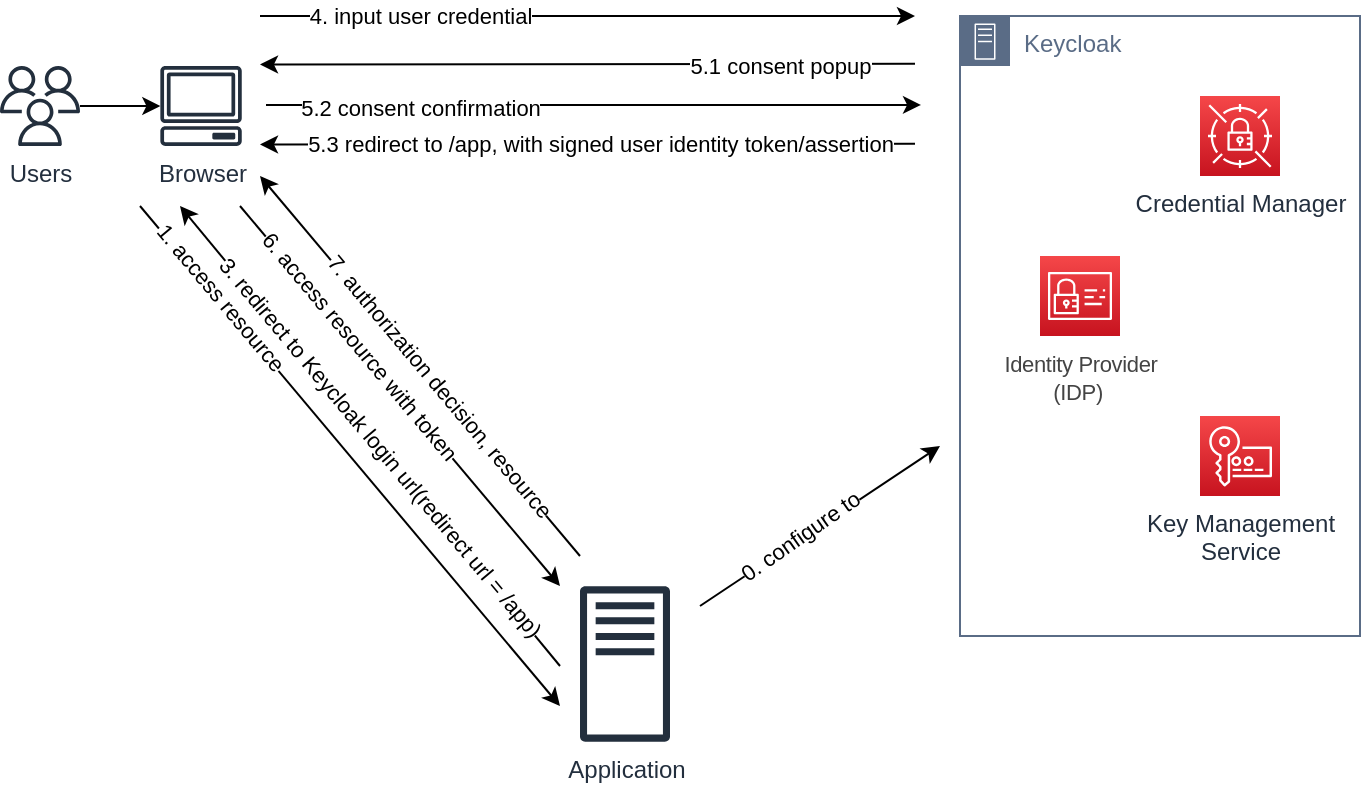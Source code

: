 <mxfile>
    <diagram id="ZqdApG_Bq5CtReRkWxIm" name="Page-1">
        <mxGraphModel dx="906" dy="513" grid="1" gridSize="10" guides="1" tooltips="1" connect="1" arrows="1" fold="1" page="1" pageScale="1" pageWidth="827" pageHeight="1169" math="0" shadow="0">
            <root>
                <mxCell id="0"/>
                <mxCell id="1" parent="0"/>
                <mxCell id="15" style="edgeStyle=none;html=1;" edge="1" parent="1" source="3" target="4">
                    <mxGeometry relative="1" as="geometry"/>
                </mxCell>
                <mxCell id="3" value="Users" style="sketch=0;outlineConnect=0;fontColor=#232F3E;gradientColor=none;fillColor=#232F3D;strokeColor=none;dashed=0;verticalLabelPosition=bottom;verticalAlign=top;align=center;html=1;fontSize=12;fontStyle=0;aspect=fixed;pointerEvents=1;shape=mxgraph.aws4.users;" vertex="1" parent="1">
                    <mxGeometry x="40" y="210" width="40" height="40" as="geometry"/>
                </mxCell>
                <mxCell id="16" style="edgeStyle=none;html=1;" edge="1" parent="1">
                    <mxGeometry relative="1" as="geometry">
                        <mxPoint x="110" y="280" as="sourcePoint"/>
                        <mxPoint x="320" y="530" as="targetPoint"/>
                    </mxGeometry>
                </mxCell>
                <mxCell id="17" value="1. access resource" style="edgeLabel;html=1;align=center;verticalAlign=middle;resizable=0;points=[];rotation=50;" vertex="1" connectable="0" parent="16">
                    <mxGeometry x="-0.355" y="1" relative="1" as="geometry">
                        <mxPoint x="-29" y="-35" as="offset"/>
                    </mxGeometry>
                </mxCell>
                <mxCell id="19" style="edgeStyle=none;html=1;" edge="1" parent="1">
                    <mxGeometry relative="1" as="geometry">
                        <mxPoint x="170" y="185" as="sourcePoint"/>
                        <mxPoint x="497.5" y="185" as="targetPoint"/>
                    </mxGeometry>
                </mxCell>
                <mxCell id="20" value="4. input user credential" style="edgeLabel;html=1;align=center;verticalAlign=middle;resizable=0;points=[];" vertex="1" connectable="0" parent="19">
                    <mxGeometry x="-0.614" relative="1" as="geometry">
                        <mxPoint x="17" as="offset"/>
                    </mxGeometry>
                </mxCell>
                <mxCell id="27" style="edgeStyle=none;html=1;startArrow=none;startFill=0;endArrow=classic;endFill=1;" edge="1" parent="1">
                    <mxGeometry relative="1" as="geometry">
                        <mxPoint x="160" y="280" as="sourcePoint"/>
                        <mxPoint x="320" y="470" as="targetPoint"/>
                    </mxGeometry>
                </mxCell>
                <mxCell id="28" value="6. access resource with token" style="edgeLabel;html=1;align=center;verticalAlign=middle;resizable=0;points=[];rotation=50;" vertex="1" connectable="0" parent="27">
                    <mxGeometry x="-0.339" y="-1" relative="1" as="geometry">
                        <mxPoint x="8" y="6" as="offset"/>
                    </mxGeometry>
                </mxCell>
                <mxCell id="4" value="Browser" style="sketch=0;outlineConnect=0;fontColor=#232F3E;gradientColor=none;fillColor=#232F3D;strokeColor=none;dashed=0;verticalLabelPosition=bottom;verticalAlign=top;align=center;html=1;fontSize=12;fontStyle=0;aspect=fixed;pointerEvents=1;shape=mxgraph.aws4.client;" vertex="1" parent="1">
                    <mxGeometry x="120" y="210" width="41.05" height="40" as="geometry"/>
                </mxCell>
                <mxCell id="14" style="edgeStyle=none;html=1;" edge="1" parent="1">
                    <mxGeometry relative="1" as="geometry">
                        <mxPoint x="390" y="480" as="sourcePoint"/>
                        <mxPoint x="510" y="400" as="targetPoint"/>
                    </mxGeometry>
                </mxCell>
                <mxCell id="18" value="0. configure to" style="edgeLabel;html=1;align=center;verticalAlign=middle;resizable=0;points=[];rotation=325;" vertex="1" connectable="0" parent="14">
                    <mxGeometry x="0.091" y="-1" relative="1" as="geometry">
                        <mxPoint x="-16" y="8" as="offset"/>
                    </mxGeometry>
                </mxCell>
                <mxCell id="23" style="edgeStyle=none;html=1;" edge="1" parent="1">
                    <mxGeometry relative="1" as="geometry">
                        <mxPoint x="130" y="280" as="targetPoint"/>
                        <mxPoint x="320" y="510" as="sourcePoint"/>
                    </mxGeometry>
                </mxCell>
                <mxCell id="24" value="3. redirect to Keycloak login url(redirect url = /app)" style="edgeLabel;html=1;align=center;verticalAlign=middle;resizable=0;points=[];rotation=50;" vertex="1" connectable="0" parent="23">
                    <mxGeometry x="0.159" y="-1" relative="1" as="geometry">
                        <mxPoint x="19" y="24" as="offset"/>
                    </mxGeometry>
                </mxCell>
                <mxCell id="5" value="Application" style="sketch=0;outlineConnect=0;fontColor=#232F3E;gradientColor=none;fillColor=#232F3D;strokeColor=none;dashed=0;verticalLabelPosition=bottom;verticalAlign=top;align=center;html=1;fontSize=12;fontStyle=0;aspect=fixed;pointerEvents=1;shape=mxgraph.aws4.traditional_server;" vertex="1" parent="1">
                    <mxGeometry x="330" y="470" width="45" height="78" as="geometry"/>
                </mxCell>
                <mxCell id="7" value="Keycloak" style="points=[[0,0],[0.25,0],[0.5,0],[0.75,0],[1,0],[1,0.25],[1,0.5],[1,0.75],[1,1],[0.75,1],[0.5,1],[0.25,1],[0,1],[0,0.75],[0,0.5],[0,0.25]];outlineConnect=0;gradientColor=none;html=1;whiteSpace=wrap;fontSize=12;fontStyle=0;container=1;pointerEvents=0;collapsible=0;recursiveResize=0;shape=mxgraph.aws4.group;grIcon=mxgraph.aws4.group_on_premise;strokeColor=#5A6C86;fillColor=none;verticalAlign=top;align=left;spacingLeft=30;fontColor=#5A6C86;dashed=0;" vertex="1" parent="1">
                    <mxGeometry x="520" y="185" width="200" height="310" as="geometry"/>
                </mxCell>
                <mxCell id="8" value="Credential Manager" style="sketch=0;points=[[0,0,0],[0.25,0,0],[0.5,0,0],[0.75,0,0],[1,0,0],[0,1,0],[0.25,1,0],[0.5,1,0],[0.75,1,0],[1,1,0],[0,0.25,0],[0,0.5,0],[0,0.75,0],[1,0.25,0],[1,0.5,0],[1,0.75,0]];outlineConnect=0;fontColor=#232F3E;gradientColor=#F54749;gradientDirection=north;fillColor=#C7131F;strokeColor=#ffffff;dashed=0;verticalLabelPosition=bottom;verticalAlign=top;align=center;html=1;fontSize=12;fontStyle=0;aspect=fixed;shape=mxgraph.aws4.resourceIcon;resIcon=mxgraph.aws4.secrets_manager;" vertex="1" parent="7">
                    <mxGeometry x="120" y="40" width="40" height="40" as="geometry"/>
                </mxCell>
                <mxCell id="9" value="Key Management&lt;br&gt;Service" style="sketch=0;points=[[0,0,0],[0.25,0,0],[0.5,0,0],[0.75,0,0],[1,0,0],[0,1,0],[0.25,1,0],[0.5,1,0],[0.75,1,0],[1,1,0],[0,0.25,0],[0,0.5,0],[0,0.75,0],[1,0.25,0],[1,0.5,0],[1,0.75,0]];outlineConnect=0;fontColor=#232F3E;gradientColor=#F54749;gradientDirection=north;fillColor=#C7131F;strokeColor=#ffffff;dashed=0;verticalLabelPosition=bottom;verticalAlign=top;align=center;html=1;fontSize=12;fontStyle=0;aspect=fixed;shape=mxgraph.aws4.resourceIcon;resIcon=mxgraph.aws4.key_management_service;" vertex="1" parent="7">
                    <mxGeometry x="120" y="200" width="40" height="40" as="geometry"/>
                </mxCell>
                <mxCell id="10" value="&lt;span style=&quot;color: rgb(68, 68, 68); letter-spacing: -0.17px; text-align: start; background-color: rgb(255, 255, 255);&quot;&gt;&lt;font style=&quot;font-size: 11px;&quot;&gt;Identity Provider &lt;br&gt;(IDP)&amp;nbsp;&lt;/font&gt;&lt;/span&gt;" style="sketch=0;points=[[0,0,0],[0.25,0,0],[0.5,0,0],[0.75,0,0],[1,0,0],[0,1,0],[0.25,1,0],[0.5,1,0],[0.75,1,0],[1,1,0],[0,0.25,0],[0,0.5,0],[0,0.75,0],[1,0.25,0],[1,0.5,0],[1,0.75,0]];outlineConnect=0;fontColor=#232F3E;gradientColor=#F54749;gradientDirection=north;fillColor=#C7131F;strokeColor=#ffffff;dashed=0;verticalLabelPosition=bottom;verticalAlign=top;align=center;html=1;fontSize=12;fontStyle=0;aspect=fixed;shape=mxgraph.aws4.resourceIcon;resIcon=mxgraph.aws4.identity_and_access_management;" vertex="1" parent="7">
                    <mxGeometry x="40" y="120" width="40" height="40" as="geometry"/>
                </mxCell>
                <mxCell id="25" style="edgeStyle=none;html=1;endArrow=none;endFill=0;startArrow=classic;startFill=1;" edge="1" parent="1">
                    <mxGeometry relative="1" as="geometry">
                        <mxPoint x="170" y="249.22" as="sourcePoint"/>
                        <mxPoint x="497.5" y="248.89" as="targetPoint"/>
                    </mxGeometry>
                </mxCell>
                <mxCell id="26" value="5.3&amp;nbsp;redirect to /app, with signed user identity token/assertion" style="edgeLabel;html=1;align=center;verticalAlign=middle;resizable=0;points=[];" vertex="1" connectable="0" parent="25">
                    <mxGeometry x="-0.614" relative="1" as="geometry">
                        <mxPoint x="107" as="offset"/>
                    </mxGeometry>
                </mxCell>
                <mxCell id="29" style="edgeStyle=none;html=1;startArrow=classic;startFill=1;endArrow=none;endFill=0;" edge="1" parent="1">
                    <mxGeometry relative="1" as="geometry">
                        <mxPoint x="170" y="265" as="sourcePoint"/>
                        <mxPoint x="330" y="455" as="targetPoint"/>
                    </mxGeometry>
                </mxCell>
                <mxCell id="30" value="7. authorization decision, resource" style="edgeLabel;html=1;align=center;verticalAlign=middle;resizable=0;points=[];rotation=50;" vertex="1" connectable="0" parent="29">
                    <mxGeometry x="-0.339" y="-1" relative="1" as="geometry">
                        <mxPoint x="38" y="41" as="offset"/>
                    </mxGeometry>
                </mxCell>
                <mxCell id="31" style="edgeStyle=none;html=1;endArrow=none;endFill=0;startArrow=classic;startFill=1;" edge="1" parent="1">
                    <mxGeometry relative="1" as="geometry">
                        <mxPoint x="170" y="209.22" as="sourcePoint"/>
                        <mxPoint x="497.5" y="208.89" as="targetPoint"/>
                    </mxGeometry>
                </mxCell>
                <mxCell id="32" value="5.1 consent popup" style="edgeLabel;html=1;align=center;verticalAlign=middle;resizable=0;points=[];" vertex="1" connectable="0" parent="31">
                    <mxGeometry x="-0.614" relative="1" as="geometry">
                        <mxPoint x="197" y="1" as="offset"/>
                    </mxGeometry>
                </mxCell>
                <mxCell id="33" style="edgeStyle=none;html=1;" edge="1" parent="1">
                    <mxGeometry relative="1" as="geometry">
                        <mxPoint x="173" y="229.44" as="sourcePoint"/>
                        <mxPoint x="500.5" y="229.44" as="targetPoint"/>
                    </mxGeometry>
                </mxCell>
                <mxCell id="34" value="5.2 consent confirmation" style="edgeLabel;html=1;align=center;verticalAlign=middle;resizable=0;points=[];" vertex="1" connectable="0" parent="33">
                    <mxGeometry x="-0.614" relative="1" as="geometry">
                        <mxPoint x="14" y="1" as="offset"/>
                    </mxGeometry>
                </mxCell>
            </root>
        </mxGraphModel>
    </diagram>
</mxfile>